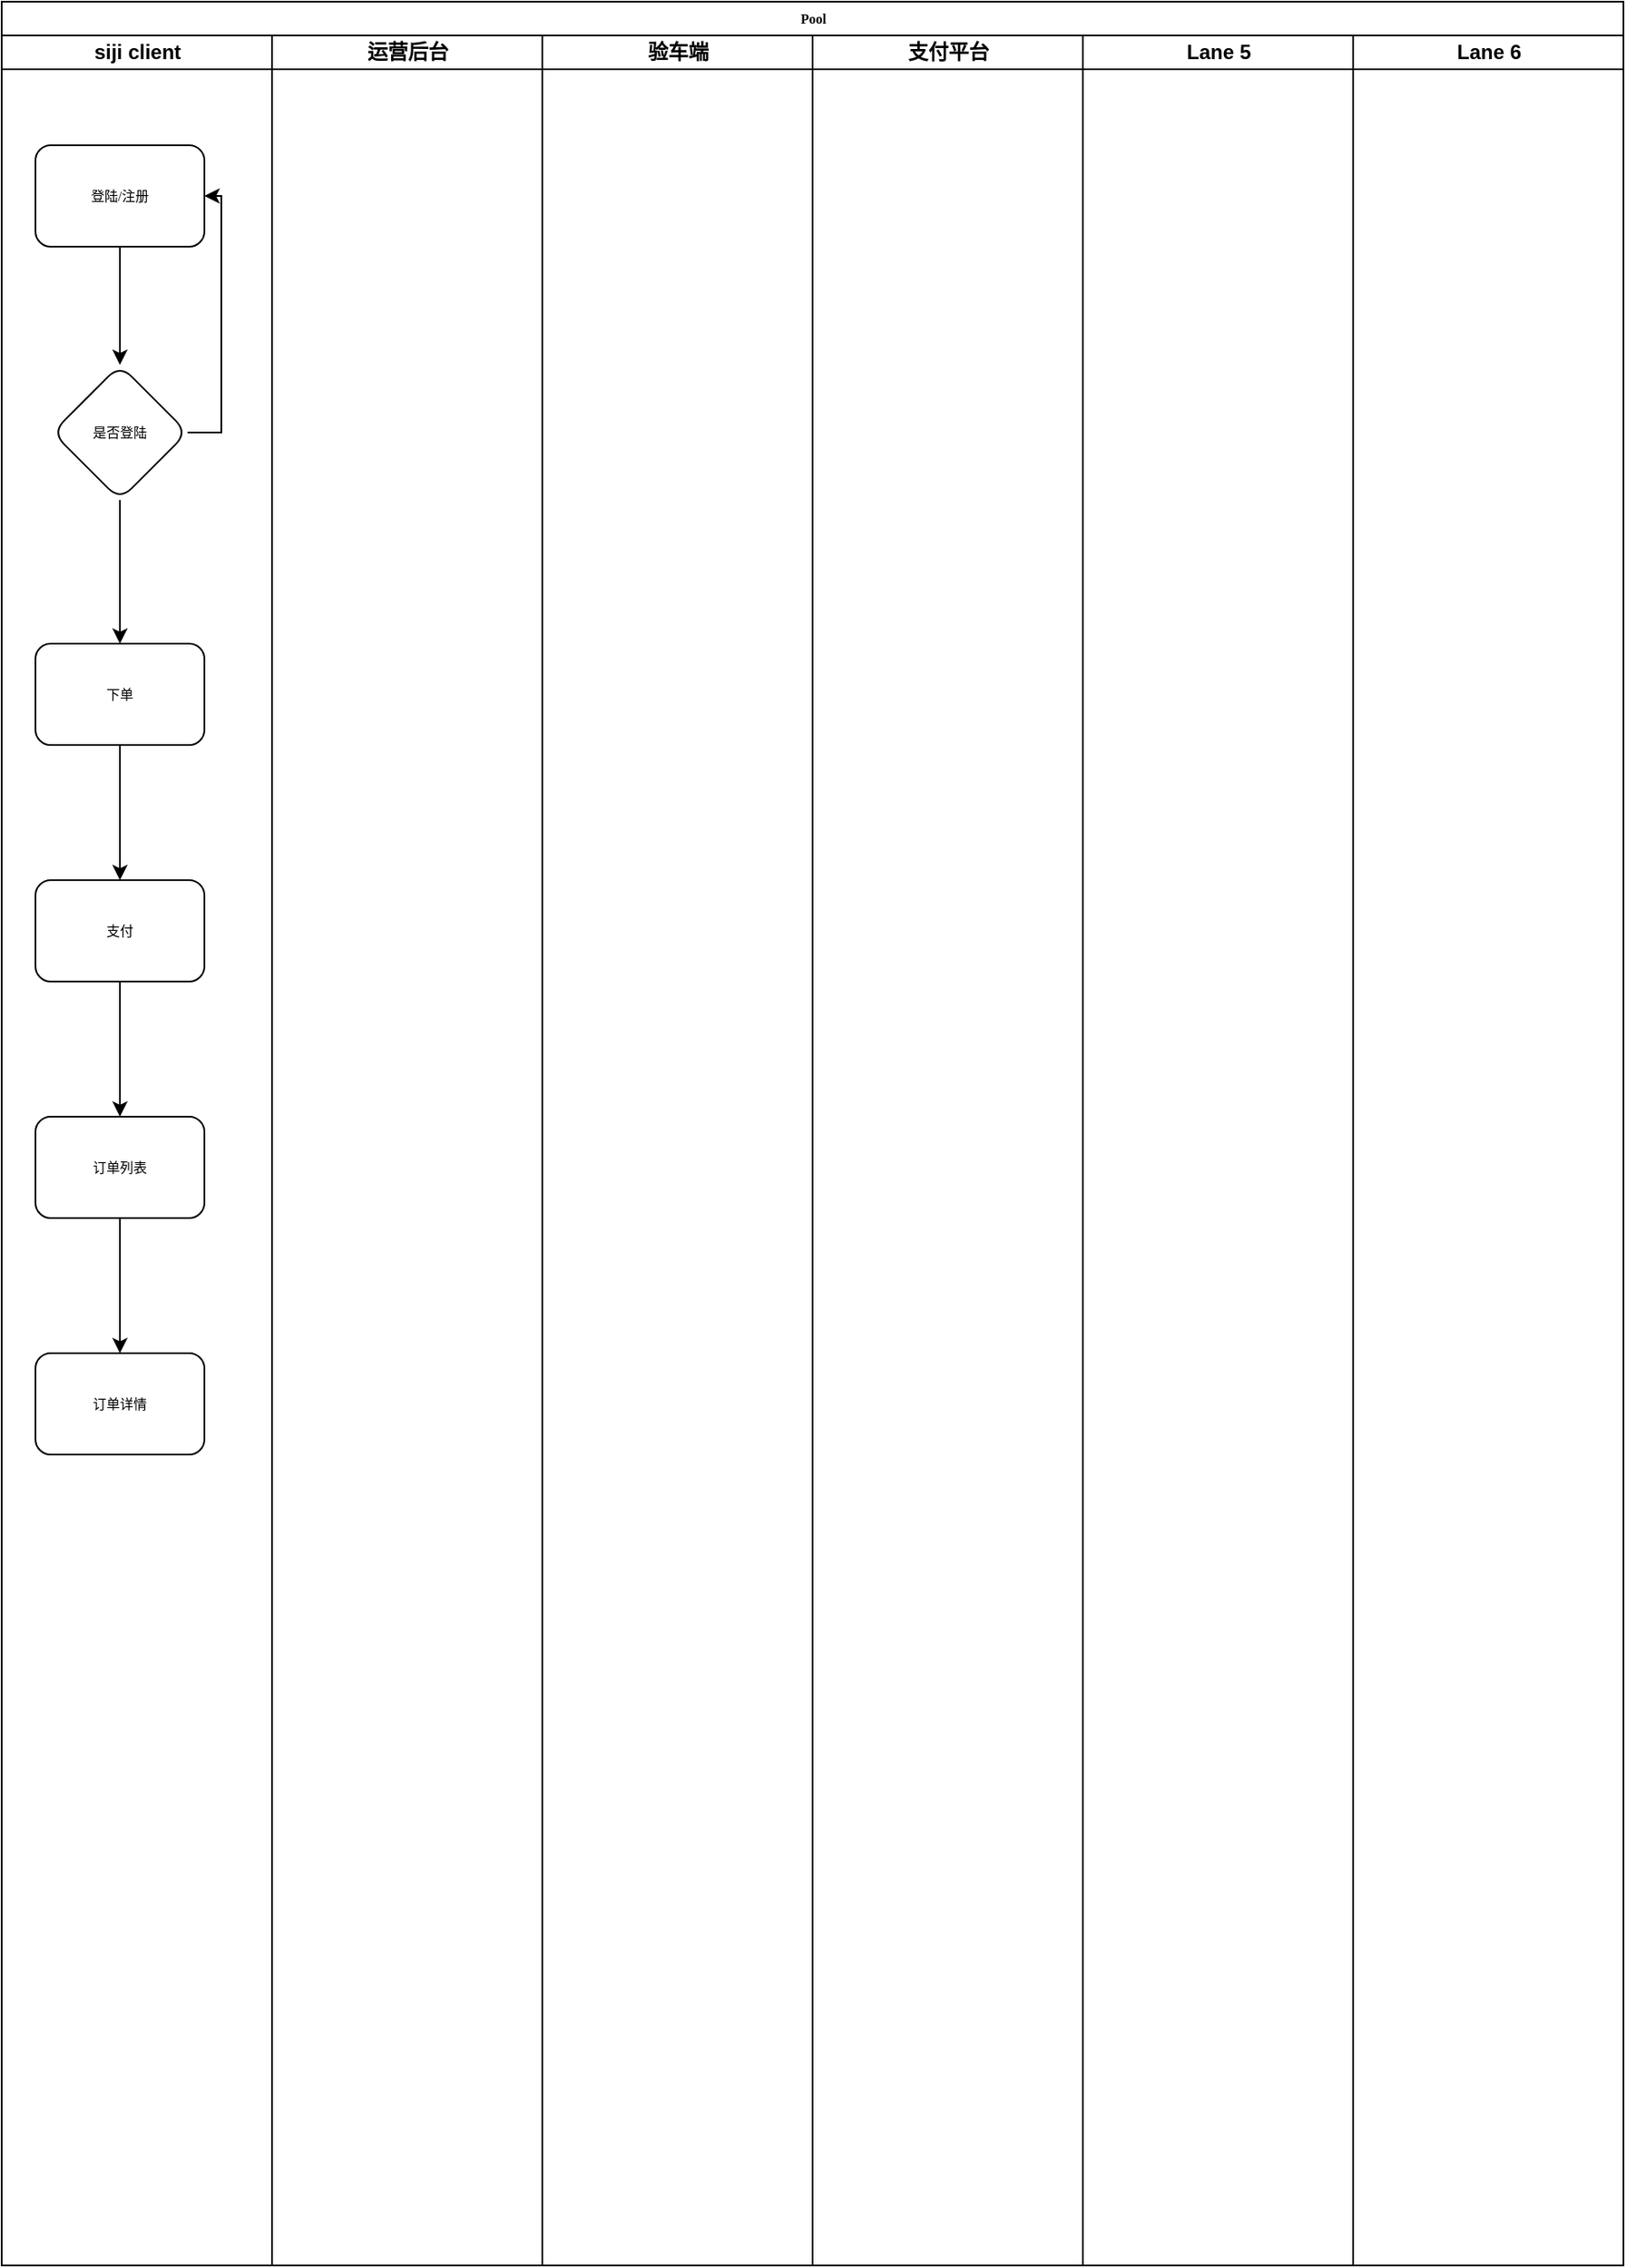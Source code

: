 <mxfile version="13.6.2" type="device"><diagram name="Page-1" id="74e2e168-ea6b-b213-b513-2b3c1d86103e"><mxGraphModel dx="1086" dy="806" grid="1" gridSize="10" guides="1" tooltips="1" connect="1" arrows="1" fold="1" page="1" pageScale="1" pageWidth="1100" pageHeight="850" background="#ffffff" math="0" shadow="0"><root><mxCell id="0"/><mxCell id="1" parent="0"/><mxCell id="77e6c97f196da883-1" value="Pool" style="swimlane;html=1;childLayout=stackLayout;startSize=20;rounded=0;shadow=0;labelBackgroundColor=none;strokeWidth=1;fontFamily=Verdana;fontSize=8;align=center;" parent="1" vertex="1"><mxGeometry x="70" y="40" width="960" height="1340" as="geometry"/></mxCell><mxCell id="77e6c97f196da883-2" value="siji client" style="swimlane;html=1;startSize=20;" parent="77e6c97f196da883-1" vertex="1"><mxGeometry y="20" width="160" height="1320" as="geometry"/></mxCell><mxCell id="77e6c97f196da883-8" value="登陆/注册" style="rounded=1;whiteSpace=wrap;html=1;shadow=0;labelBackgroundColor=none;strokeWidth=1;fontFamily=Verdana;fontSize=8;align=center;" parent="77e6c97f196da883-2" vertex="1"><mxGeometry x="20" y="65" width="100" height="60" as="geometry"/></mxCell><mxCell id="B2Ne0tII4eAGD6NS3Nlz-6" value="" style="edgeStyle=orthogonalEdgeStyle;rounded=0;orthogonalLoop=1;jettySize=auto;html=1;" edge="1" parent="77e6c97f196da883-2" source="B2Ne0tII4eAGD6NS3Nlz-3" target="B2Ne0tII4eAGD6NS3Nlz-5"><mxGeometry relative="1" as="geometry"/></mxCell><mxCell id="B2Ne0tII4eAGD6NS3Nlz-3" value="下单" style="rounded=1;whiteSpace=wrap;html=1;shadow=0;labelBackgroundColor=none;strokeWidth=1;fontFamily=Verdana;fontSize=8;align=center;" vertex="1" parent="77e6c97f196da883-2"><mxGeometry x="20" y="360" width="100" height="60" as="geometry"/></mxCell><mxCell id="B2Ne0tII4eAGD6NS3Nlz-8" value="" style="edgeStyle=orthogonalEdgeStyle;rounded=0;orthogonalLoop=1;jettySize=auto;html=1;" edge="1" parent="77e6c97f196da883-2" source="B2Ne0tII4eAGD6NS3Nlz-5" target="B2Ne0tII4eAGD6NS3Nlz-7"><mxGeometry relative="1" as="geometry"/></mxCell><mxCell id="B2Ne0tII4eAGD6NS3Nlz-5" value="支付" style="rounded=1;whiteSpace=wrap;html=1;shadow=0;labelBackgroundColor=none;strokeWidth=1;fontFamily=Verdana;fontSize=8;align=center;" vertex="1" parent="77e6c97f196da883-2"><mxGeometry x="20" y="500" width="100" height="60" as="geometry"/></mxCell><mxCell id="B2Ne0tII4eAGD6NS3Nlz-10" value="" style="edgeStyle=orthogonalEdgeStyle;rounded=0;orthogonalLoop=1;jettySize=auto;html=1;" edge="1" parent="77e6c97f196da883-2" source="B2Ne0tII4eAGD6NS3Nlz-7" target="B2Ne0tII4eAGD6NS3Nlz-9"><mxGeometry relative="1" as="geometry"/></mxCell><mxCell id="B2Ne0tII4eAGD6NS3Nlz-7" value="订单列表" style="rounded=1;whiteSpace=wrap;html=1;shadow=0;labelBackgroundColor=none;strokeWidth=1;fontFamily=Verdana;fontSize=8;align=center;" vertex="1" parent="77e6c97f196da883-2"><mxGeometry x="20" y="640" width="100" height="60" as="geometry"/></mxCell><mxCell id="B2Ne0tII4eAGD6NS3Nlz-9" value="订单详情" style="rounded=1;whiteSpace=wrap;html=1;shadow=0;labelBackgroundColor=none;strokeWidth=1;fontFamily=Verdana;fontSize=8;align=center;" vertex="1" parent="77e6c97f196da883-2"><mxGeometry x="20" y="780" width="100" height="60" as="geometry"/></mxCell><mxCell id="77e6c97f196da883-3" value="运营后台" style="swimlane;html=1;startSize=20;" parent="77e6c97f196da883-1" vertex="1"><mxGeometry x="160" y="20" width="160" height="1320" as="geometry"/></mxCell><mxCell id="77e6c97f196da883-4" value="验车端" style="swimlane;html=1;startSize=20;" parent="77e6c97f196da883-1" vertex="1"><mxGeometry x="320" y="20" width="160" height="1320" as="geometry"/></mxCell><mxCell id="77e6c97f196da883-5" value="支付平台" style="swimlane;html=1;startSize=20;" parent="77e6c97f196da883-1" vertex="1"><mxGeometry x="480" y="20" width="160" height="1320" as="geometry"/></mxCell><mxCell id="77e6c97f196da883-6" value="Lane 5" style="swimlane;html=1;startSize=20;" parent="77e6c97f196da883-1" vertex="1"><mxGeometry x="640" y="20" width="160" height="1320" as="geometry"/></mxCell><mxCell id="77e6c97f196da883-7" value="Lane 6" style="swimlane;html=1;startSize=20;" parent="77e6c97f196da883-1" vertex="1"><mxGeometry x="800" y="20" width="160" height="1320" as="geometry"/></mxCell><mxCell id="B2Ne0tII4eAGD6NS3Nlz-14" style="edgeStyle=orthogonalEdgeStyle;rounded=0;orthogonalLoop=1;jettySize=auto;html=1;" edge="1" parent="1" source="B2Ne0tII4eAGD6NS3Nlz-12" target="B2Ne0tII4eAGD6NS3Nlz-3"><mxGeometry relative="1" as="geometry"/></mxCell><mxCell id="B2Ne0tII4eAGD6NS3Nlz-15" style="edgeStyle=orthogonalEdgeStyle;rounded=0;orthogonalLoop=1;jettySize=auto;html=1;entryX=1;entryY=0.5;entryDx=0;entryDy=0;exitX=1;exitY=0.5;exitDx=0;exitDy=0;" edge="1" parent="1" source="B2Ne0tII4eAGD6NS3Nlz-12" target="77e6c97f196da883-8"><mxGeometry relative="1" as="geometry"/></mxCell><mxCell id="B2Ne0tII4eAGD6NS3Nlz-12" value="是否登陆" style="rhombus;whiteSpace=wrap;html=1;rounded=1;shadow=0;fontFamily=Verdana;fontSize=8;strokeWidth=1;" vertex="1" parent="1"><mxGeometry x="100" y="255" width="80" height="80" as="geometry"/></mxCell><mxCell id="B2Ne0tII4eAGD6NS3Nlz-13" value="" style="edgeStyle=orthogonalEdgeStyle;rounded=0;orthogonalLoop=1;jettySize=auto;html=1;" edge="1" parent="1" source="77e6c97f196da883-8" target="B2Ne0tII4eAGD6NS3Nlz-12"><mxGeometry relative="1" as="geometry"><Array as="points"><mxPoint x="140" y="255"/><mxPoint x="140" y="255"/></Array></mxGeometry></mxCell></root></mxGraphModel></diagram></mxfile>